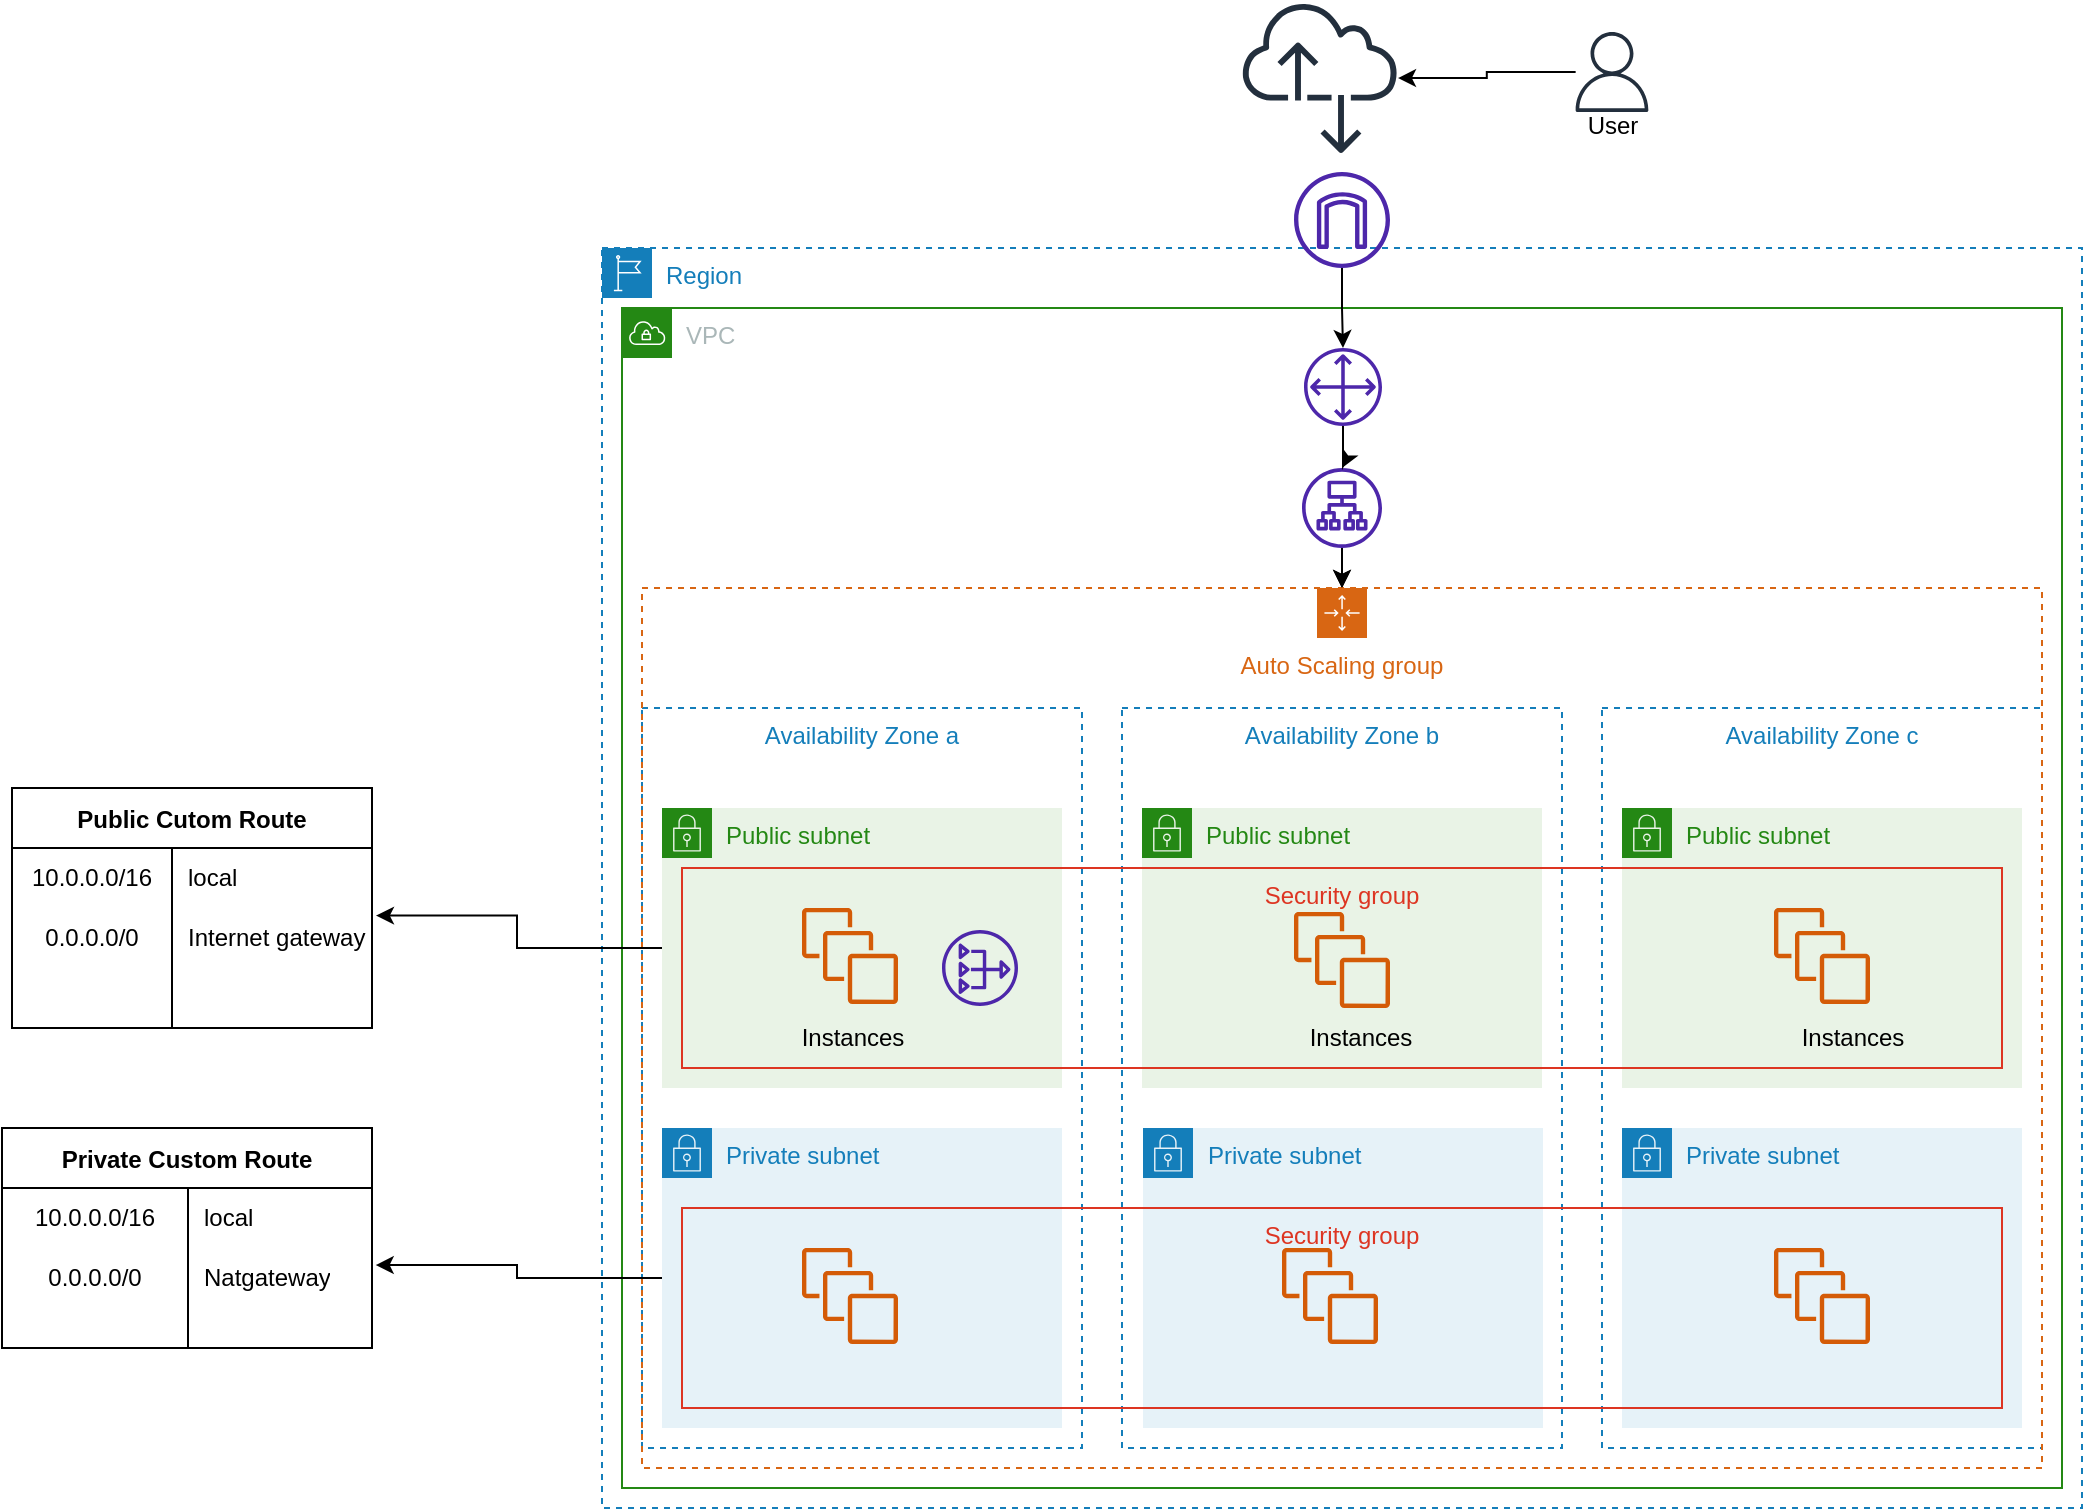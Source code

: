 <mxfile version="20.2.2" type="github"><diagram id="C4YInruX9NfUvWt5naqW" name="Page-1"><mxGraphModel dx="3395" dy="1648" grid="1" gridSize="10" guides="1" tooltips="1" connect="1" arrows="1" fold="1" page="1" pageScale="1" pageWidth="850" pageHeight="1100" math="0" shadow="0"><root><mxCell id="0"/><mxCell id="1" parent="0"/><mxCell id="SLX4sbrvr44mrmjOT9gi-1" value="Region" style="points=[[0,0],[0.25,0],[0.5,0],[0.75,0],[1,0],[1,0.25],[1,0.5],[1,0.75],[1,1],[0.75,1],[0.5,1],[0.25,1],[0,1],[0,0.75],[0,0.5],[0,0.25]];outlineConnect=0;gradientColor=none;html=1;whiteSpace=wrap;fontSize=12;fontStyle=0;container=1;pointerEvents=0;collapsible=0;recursiveResize=0;shape=mxgraph.aws4.group;grIcon=mxgraph.aws4.group_region;strokeColor=#147EBA;fillColor=none;verticalAlign=top;align=left;spacingLeft=30;fontColor=#147EBA;dashed=1;" parent="1" vertex="1"><mxGeometry x="70" y="170" width="740" height="630" as="geometry"/></mxCell><mxCell id="SLX4sbrvr44mrmjOT9gi-8" value="VPC" style="points=[[0,0],[0.25,0],[0.5,0],[0.75,0],[1,0],[1,0.25],[1,0.5],[1,0.75],[1,1],[0.75,1],[0.5,1],[0.25,1],[0,1],[0,0.75],[0,0.5],[0,0.25]];outlineConnect=0;gradientColor=none;html=1;whiteSpace=wrap;fontSize=12;fontStyle=0;container=1;pointerEvents=0;collapsible=0;recursiveResize=0;shape=mxgraph.aws4.group;grIcon=mxgraph.aws4.group_vpc;strokeColor=#248814;fillColor=none;verticalAlign=top;align=left;spacingLeft=30;fontColor=#AAB7B8;dashed=0;" parent="1" vertex="1"><mxGeometry x="80" y="200" width="720" height="590" as="geometry"/></mxCell><mxCell id="SLX4sbrvr44mrmjOT9gi-4" value="Availability Zone a" style="fillColor=none;strokeColor=#147EBA;dashed=1;verticalAlign=top;fontStyle=0;fontColor=#147EBA;" parent="SLX4sbrvr44mrmjOT9gi-8" vertex="1"><mxGeometry x="10" y="200" width="220" height="370" as="geometry"/></mxCell><mxCell id="SLX4sbrvr44mrmjOT9gi-12" value="Availability Zone c" style="fillColor=none;strokeColor=#147EBA;dashed=1;verticalAlign=top;fontStyle=0;fontColor=#147EBA;" parent="SLX4sbrvr44mrmjOT9gi-8" vertex="1"><mxGeometry x="490" y="200" width="220" height="370" as="geometry"/></mxCell><mxCell id="SLX4sbrvr44mrmjOT9gi-13" value="Availability Zone b" style="fillColor=none;strokeColor=#147EBA;dashed=1;verticalAlign=top;fontStyle=0;fontColor=#147EBA;" parent="SLX4sbrvr44mrmjOT9gi-8" vertex="1"><mxGeometry x="250" y="200" width="220" height="370" as="geometry"/></mxCell><mxCell id="4Ugbd8mVX99htb8gO4pj-81" style="edgeStyle=orthogonalEdgeStyle;rounded=0;orthogonalLoop=1;jettySize=auto;html=1;" parent="SLX4sbrvr44mrmjOT9gi-8" source="SLX4sbrvr44mrmjOT9gi-14" target="SLX4sbrvr44mrmjOT9gi-15" edge="1"><mxGeometry relative="1" as="geometry"/></mxCell><mxCell id="SLX4sbrvr44mrmjOT9gi-14" value="" style="sketch=0;outlineConnect=0;fontColor=#232F3E;gradientColor=none;fillColor=#4D27AA;strokeColor=none;dashed=0;verticalLabelPosition=bottom;verticalAlign=top;align=center;html=1;fontSize=12;fontStyle=0;aspect=fixed;pointerEvents=1;shape=mxgraph.aws4.application_load_balancer;" parent="SLX4sbrvr44mrmjOT9gi-8" vertex="1"><mxGeometry x="340" y="80" width="40" height="40" as="geometry"/></mxCell><mxCell id="SLX4sbrvr44mrmjOT9gi-15" value="Auto Scaling group" style="points=[[0,0],[0.25,0],[0.5,0],[0.75,0],[1,0],[1,0.25],[1,0.5],[1,0.75],[1,1],[0.75,1],[0.5,1],[0.25,1],[0,1],[0,0.75],[0,0.5],[0,0.25]];outlineConnect=0;gradientColor=none;html=1;whiteSpace=wrap;fontSize=12;fontStyle=0;container=1;pointerEvents=0;collapsible=0;recursiveResize=0;shape=mxgraph.aws4.groupCenter;grIcon=mxgraph.aws4.group_auto_scaling_group;grStroke=1;strokeColor=#D86613;fillColor=none;verticalAlign=top;align=center;fontColor=#D86613;dashed=1;spacingTop=25;" parent="SLX4sbrvr44mrmjOT9gi-8" vertex="1"><mxGeometry x="10" y="140" width="700" height="440" as="geometry"/></mxCell><mxCell id="4Ugbd8mVX99htb8gO4pj-83" value="Private subnet" style="points=[[0,0],[0.25,0],[0.5,0],[0.75,0],[1,0],[1,0.25],[1,0.5],[1,0.75],[1,1],[0.75,1],[0.5,1],[0.25,1],[0,1],[0,0.75],[0,0.5],[0,0.25]];outlineConnect=0;gradientColor=none;html=1;whiteSpace=wrap;fontSize=12;fontStyle=0;container=1;pointerEvents=0;collapsible=0;recursiveResize=0;shape=mxgraph.aws4.group;grIcon=mxgraph.aws4.group_security_group;grStroke=0;strokeColor=#147EBA;fillColor=#E6F2F8;verticalAlign=top;align=left;spacingLeft=30;fontColor=#147EBA;dashed=0;" parent="SLX4sbrvr44mrmjOT9gi-15" vertex="1"><mxGeometry x="250.5" y="270" width="200" height="150" as="geometry"/></mxCell><mxCell id="4Ugbd8mVX99htb8gO4pj-89" value="" style="sketch=0;outlineConnect=0;fontColor=#232F3E;gradientColor=none;fillColor=#D45B07;strokeColor=none;dashed=0;verticalLabelPosition=bottom;verticalAlign=top;align=center;html=1;fontSize=12;fontStyle=0;aspect=fixed;pointerEvents=1;shape=mxgraph.aws4.instances;" parent="4Ugbd8mVX99htb8gO4pj-83" vertex="1"><mxGeometry x="69.5" y="60" width="48" height="48" as="geometry"/></mxCell><mxCell id="SLX4sbrvr44mrmjOT9gi-18" value="Public subnet" style="points=[[0,0],[0.25,0],[0.5,0],[0.75,0],[1,0],[1,0.25],[1,0.5],[1,0.75],[1,1],[0.75,1],[0.5,1],[0.25,1],[0,1],[0,0.75],[0,0.5],[0,0.25]];outlineConnect=0;gradientColor=none;html=1;whiteSpace=wrap;fontSize=12;fontStyle=0;container=1;pointerEvents=0;collapsible=0;recursiveResize=0;shape=mxgraph.aws4.group;grIcon=mxgraph.aws4.group_security_group;grStroke=0;strokeColor=#248814;fillColor=#E9F3E6;verticalAlign=top;align=left;spacingLeft=30;fontColor=#248814;dashed=0;" parent="SLX4sbrvr44mrmjOT9gi-8" vertex="1"><mxGeometry x="20" y="250" width="200" height="140" as="geometry"/></mxCell><mxCell id="SLX4sbrvr44mrmjOT9gi-21" value="Public subnet" style="points=[[0,0],[0.25,0],[0.5,0],[0.75,0],[1,0],[1,0.25],[1,0.5],[1,0.75],[1,1],[0.75,1],[0.5,1],[0.25,1],[0,1],[0,0.75],[0,0.5],[0,0.25]];outlineConnect=0;gradientColor=none;html=1;whiteSpace=wrap;fontSize=12;fontStyle=0;container=1;pointerEvents=0;collapsible=0;recursiveResize=0;shape=mxgraph.aws4.group;grIcon=mxgraph.aws4.group_security_group;grStroke=0;strokeColor=#248814;fillColor=#E9F3E6;verticalAlign=top;align=left;spacingLeft=30;fontColor=#248814;dashed=0;" parent="SLX4sbrvr44mrmjOT9gi-8" vertex="1"><mxGeometry x="500" y="250" width="200" height="140" as="geometry"/></mxCell><mxCell id="SLX4sbrvr44mrmjOT9gi-70" value="" style="sketch=0;outlineConnect=0;fontColor=#232F3E;gradientColor=none;fillColor=#D45B07;strokeColor=none;dashed=0;verticalLabelPosition=bottom;verticalAlign=top;align=center;html=1;fontSize=12;fontStyle=0;aspect=fixed;pointerEvents=1;shape=mxgraph.aws4.instances;" parent="SLX4sbrvr44mrmjOT9gi-21" vertex="1"><mxGeometry x="76" y="50" width="48" height="48" as="geometry"/></mxCell><mxCell id="SLX4sbrvr44mrmjOT9gi-22" value="Public subnet" style="points=[[0,0],[0.25,0],[0.5,0],[0.75,0],[1,0],[1,0.25],[1,0.5],[1,0.75],[1,1],[0.75,1],[0.5,1],[0.25,1],[0,1],[0,0.75],[0,0.5],[0,0.25]];outlineConnect=0;gradientColor=none;html=1;whiteSpace=wrap;fontSize=12;fontStyle=0;container=1;pointerEvents=0;collapsible=0;recursiveResize=0;shape=mxgraph.aws4.group;grIcon=mxgraph.aws4.group_security_group;grStroke=0;strokeColor=#248814;fillColor=#E9F3E6;verticalAlign=top;align=left;spacingLeft=30;fontColor=#248814;dashed=0;" parent="SLX4sbrvr44mrmjOT9gi-8" vertex="1"><mxGeometry x="260" y="250" width="200" height="140" as="geometry"/></mxCell><mxCell id="SLX4sbrvr44mrmjOT9gi-69" value="" style="sketch=0;outlineConnect=0;fontColor=#232F3E;gradientColor=none;fillColor=#D45B07;strokeColor=none;dashed=0;verticalLabelPosition=bottom;verticalAlign=top;align=center;html=1;fontSize=12;fontStyle=0;aspect=fixed;pointerEvents=1;shape=mxgraph.aws4.instances;" parent="SLX4sbrvr44mrmjOT9gi-22" vertex="1"><mxGeometry x="76" y="52" width="48" height="48" as="geometry"/></mxCell><mxCell id="SLX4sbrvr44mrmjOT9gi-62" value="" style="endArrow=classic;html=1;rounded=0;entryX=0.5;entryY=0;entryDx=0;entryDy=0;" parent="SLX4sbrvr44mrmjOT9gi-8" source="SLX4sbrvr44mrmjOT9gi-14" target="SLX4sbrvr44mrmjOT9gi-15" edge="1"><mxGeometry width="50" height="50" relative="1" as="geometry"><mxPoint x="380" y="100" as="sourcePoint"/><mxPoint x="430" y="50" as="targetPoint"/></mxGeometry></mxCell><mxCell id="SLX4sbrvr44mrmjOT9gi-68" value="" style="sketch=0;outlineConnect=0;fontColor=#232F3E;gradientColor=none;fillColor=#D45B07;strokeColor=none;dashed=0;verticalLabelPosition=bottom;verticalAlign=top;align=center;html=1;fontSize=12;fontStyle=0;aspect=fixed;pointerEvents=1;shape=mxgraph.aws4.instances;" parent="SLX4sbrvr44mrmjOT9gi-8" vertex="1"><mxGeometry x="90" y="300" width="48" height="48" as="geometry"/></mxCell><mxCell id="4Ugbd8mVX99htb8gO4pj-55" value="" style="edgeStyle=orthogonalEdgeStyle;rounded=0;orthogonalLoop=1;jettySize=auto;html=1;" parent="SLX4sbrvr44mrmjOT9gi-8" source="4Ugbd8mVX99htb8gO4pj-54" target="SLX4sbrvr44mrmjOT9gi-14" edge="1"><mxGeometry relative="1" as="geometry"/></mxCell><mxCell id="4Ugbd8mVX99htb8gO4pj-54" value="" style="sketch=0;outlineConnect=0;fontColor=#232F3E;gradientColor=none;fillColor=#4D27AA;strokeColor=none;dashed=0;verticalLabelPosition=bottom;verticalAlign=top;align=center;html=1;fontSize=12;fontStyle=0;aspect=fixed;pointerEvents=1;shape=mxgraph.aws4.customer_gateway;" parent="SLX4sbrvr44mrmjOT9gi-8" vertex="1"><mxGeometry x="341" y="20" width="39" height="39" as="geometry"/></mxCell><mxCell id="4Ugbd8mVX99htb8gO4pj-82" value="Private subnet" style="points=[[0,0],[0.25,0],[0.5,0],[0.75,0],[1,0],[1,0.25],[1,0.5],[1,0.75],[1,1],[0.75,1],[0.5,1],[0.25,1],[0,1],[0,0.75],[0,0.5],[0,0.25]];outlineConnect=0;gradientColor=none;html=1;whiteSpace=wrap;fontSize=12;fontStyle=0;container=1;pointerEvents=0;collapsible=0;recursiveResize=0;shape=mxgraph.aws4.group;grIcon=mxgraph.aws4.group_security_group;grStroke=0;strokeColor=#147EBA;fillColor=#E6F2F8;verticalAlign=top;align=left;spacingLeft=30;fontColor=#147EBA;dashed=0;" parent="SLX4sbrvr44mrmjOT9gi-8" vertex="1"><mxGeometry x="20" y="410" width="200" height="150" as="geometry"/></mxCell><mxCell id="4Ugbd8mVX99htb8gO4pj-84" value="Private subnet" style="points=[[0,0],[0.25,0],[0.5,0],[0.75,0],[1,0],[1,0.25],[1,0.5],[1,0.75],[1,1],[0.75,1],[0.5,1],[0.25,1],[0,1],[0,0.75],[0,0.5],[0,0.25]];outlineConnect=0;gradientColor=none;html=1;whiteSpace=wrap;fontSize=12;fontStyle=0;container=1;pointerEvents=0;collapsible=0;recursiveResize=0;shape=mxgraph.aws4.group;grIcon=mxgraph.aws4.group_security_group;grStroke=0;strokeColor=#147EBA;fillColor=#E6F2F8;verticalAlign=top;align=left;spacingLeft=30;fontColor=#147EBA;dashed=0;" parent="SLX4sbrvr44mrmjOT9gi-8" vertex="1"><mxGeometry x="500" y="410" width="200" height="150" as="geometry"/></mxCell><mxCell id="4Ugbd8mVX99htb8gO4pj-88" value="" style="sketch=0;outlineConnect=0;fontColor=#232F3E;gradientColor=none;fillColor=#D45B07;strokeColor=none;dashed=0;verticalLabelPosition=bottom;verticalAlign=top;align=center;html=1;fontSize=12;fontStyle=0;aspect=fixed;pointerEvents=1;shape=mxgraph.aws4.instances;" parent="4Ugbd8mVX99htb8gO4pj-84" vertex="1"><mxGeometry x="76" y="60" width="48" height="48" as="geometry"/></mxCell><mxCell id="4Ugbd8mVX99htb8gO4pj-87" value="" style="sketch=0;outlineConnect=0;fontColor=#232F3E;gradientColor=none;fillColor=#D45B07;strokeColor=none;dashed=0;verticalLabelPosition=bottom;verticalAlign=top;align=center;html=1;fontSize=12;fontStyle=0;aspect=fixed;pointerEvents=1;shape=mxgraph.aws4.instances;" parent="SLX4sbrvr44mrmjOT9gi-8" vertex="1"><mxGeometry x="90" y="470" width="48" height="48" as="geometry"/></mxCell><mxCell id="4Ugbd8mVX99htb8gO4pj-101" value="Security group" style="fillColor=none;strokeColor=#DD3522;verticalAlign=top;fontStyle=0;fontColor=#DD3522;" parent="SLX4sbrvr44mrmjOT9gi-8" vertex="1"><mxGeometry x="30" y="450" width="660" height="100" as="geometry"/></mxCell><mxCell id="4Ugbd8mVX99htb8gO4pj-53" value="" style="edgeStyle=orthogonalEdgeStyle;rounded=0;orthogonalLoop=1;jettySize=auto;html=1;" parent="1" source="SLX4sbrvr44mrmjOT9gi-53" target="4Ugbd8mVX99htb8gO4pj-2" edge="1"><mxGeometry relative="1" as="geometry"/></mxCell><mxCell id="SLX4sbrvr44mrmjOT9gi-53" value="" style="sketch=0;outlineConnect=0;fontColor=#232F3E;gradientColor=none;fillColor=#232F3D;strokeColor=none;dashed=0;verticalLabelPosition=bottom;verticalAlign=top;align=center;html=1;fontSize=12;fontStyle=0;aspect=fixed;pointerEvents=1;shape=mxgraph.aws4.user;" parent="1" vertex="1"><mxGeometry x="555" y="62" width="40" height="40" as="geometry"/></mxCell><mxCell id="SLX4sbrvr44mrmjOT9gi-64" value="User" style="text;html=1;align=center;verticalAlign=middle;resizable=0;points=[];autosize=1;strokeColor=none;fillColor=none;" parent="1" vertex="1"><mxGeometry x="550" y="94" width="50" height="30" as="geometry"/></mxCell><mxCell id="SLX4sbrvr44mrmjOT9gi-72" value="Security group" style="fillColor=none;strokeColor=#DD3522;verticalAlign=top;fontStyle=0;fontColor=#DD3522;" parent="1" vertex="1"><mxGeometry x="110" y="480" width="660" height="100" as="geometry"/></mxCell><mxCell id="SLX4sbrvr44mrmjOT9gi-73" style="edgeStyle=none;rounded=0;orthogonalLoop=1;jettySize=auto;html=1;exitX=0.5;exitY=0;exitDx=0;exitDy=0;" parent="1" source="SLX4sbrvr44mrmjOT9gi-72" target="SLX4sbrvr44mrmjOT9gi-72" edge="1"><mxGeometry relative="1" as="geometry"/></mxCell><mxCell id="SLX4sbrvr44mrmjOT9gi-74" value="Instances" style="text;html=1;align=center;verticalAlign=middle;resizable=0;points=[];autosize=1;strokeColor=none;fillColor=none;" parent="1" vertex="1"><mxGeometry x="160" y="550" width="70" height="30" as="geometry"/></mxCell><mxCell id="SLX4sbrvr44mrmjOT9gi-75" value="Instances" style="text;html=1;align=center;verticalAlign=middle;resizable=0;points=[];autosize=1;strokeColor=none;fillColor=none;" parent="1" vertex="1"><mxGeometry x="660" y="550" width="70" height="30" as="geometry"/></mxCell><mxCell id="SLX4sbrvr44mrmjOT9gi-76" value="Instances" style="text;html=1;align=center;verticalAlign=middle;resizable=0;points=[];autosize=1;strokeColor=none;fillColor=none;" parent="1" vertex="1"><mxGeometry x="414" y="550" width="70" height="30" as="geometry"/></mxCell><mxCell id="4Ugbd8mVX99htb8gO4pj-80" value="" style="edgeStyle=orthogonalEdgeStyle;rounded=0;orthogonalLoop=1;jettySize=auto;html=1;" parent="1" source="4Ugbd8mVX99htb8gO4pj-1" target="4Ugbd8mVX99htb8gO4pj-54" edge="1"><mxGeometry relative="1" as="geometry"><Array as="points"/></mxGeometry></mxCell><mxCell id="4Ugbd8mVX99htb8gO4pj-1" value="" style="sketch=0;outlineConnect=0;fontColor=#232F3E;gradientColor=none;fillColor=#4D27AA;strokeColor=none;dashed=0;verticalLabelPosition=bottom;verticalAlign=top;align=center;html=1;fontSize=12;fontStyle=0;aspect=fixed;pointerEvents=1;shape=mxgraph.aws4.internet_gateway;" parent="1" vertex="1"><mxGeometry x="416" y="132" width="48" height="48" as="geometry"/></mxCell><mxCell id="4Ugbd8mVX99htb8gO4pj-2" value="" style="sketch=0;outlineConnect=0;fontColor=#232F3E;gradientColor=none;fillColor=#232F3D;strokeColor=none;dashed=0;verticalLabelPosition=bottom;verticalAlign=top;align=center;html=1;fontSize=12;fontStyle=0;aspect=fixed;pointerEvents=1;shape=mxgraph.aws4.internet_alt2;" parent="1" vertex="1"><mxGeometry x="390" y="46" width="78" height="78" as="geometry"/></mxCell><mxCell id="4Ugbd8mVX99htb8gO4pj-57" value="Public Cutom Route" style="shape=table;startSize=30;container=1;collapsible=0;childLayout=tableLayout;fixedRows=1;rowLines=0;fontStyle=1;" parent="1" vertex="1"><mxGeometry x="-225" y="440" width="180" height="120" as="geometry"/></mxCell><mxCell id="4Ugbd8mVX99htb8gO4pj-58" value="" style="shape=tableRow;horizontal=0;startSize=0;swimlaneHead=0;swimlaneBody=0;top=0;left=0;bottom=0;right=0;collapsible=0;dropTarget=0;fillColor=none;points=[[0,0.5],[1,0.5]];portConstraint=eastwest;" parent="4Ugbd8mVX99htb8gO4pj-57" vertex="1"><mxGeometry y="30" width="180" height="30" as="geometry"/></mxCell><mxCell id="4Ugbd8mVX99htb8gO4pj-59" value="10.0.0.0/16" style="shape=partialRectangle;html=1;whiteSpace=wrap;connectable=0;fillColor=none;top=0;left=0;bottom=0;right=0;overflow=hidden;pointerEvents=1;" parent="4Ugbd8mVX99htb8gO4pj-58" vertex="1"><mxGeometry width="80" height="30" as="geometry"><mxRectangle width="80" height="30" as="alternateBounds"/></mxGeometry></mxCell><mxCell id="4Ugbd8mVX99htb8gO4pj-60" value="local" style="shape=partialRectangle;html=1;whiteSpace=wrap;connectable=0;fillColor=none;top=0;left=0;bottom=0;right=0;align=left;spacingLeft=6;overflow=hidden;" parent="4Ugbd8mVX99htb8gO4pj-58" vertex="1"><mxGeometry x="80" width="100" height="30" as="geometry"><mxRectangle width="100" height="30" as="alternateBounds"/></mxGeometry></mxCell><mxCell id="4Ugbd8mVX99htb8gO4pj-61" value="" style="shape=tableRow;horizontal=0;startSize=0;swimlaneHead=0;swimlaneBody=0;top=0;left=0;bottom=0;right=0;collapsible=0;dropTarget=0;fillColor=none;points=[[0,0.5],[1,0.5]];portConstraint=eastwest;" parent="4Ugbd8mVX99htb8gO4pj-57" vertex="1"><mxGeometry y="60" width="180" height="30" as="geometry"/></mxCell><mxCell id="4Ugbd8mVX99htb8gO4pj-62" value="0.0.0.0/0" style="shape=partialRectangle;html=1;whiteSpace=wrap;connectable=0;fillColor=none;top=0;left=0;bottom=0;right=0;overflow=hidden;" parent="4Ugbd8mVX99htb8gO4pj-61" vertex="1"><mxGeometry width="80" height="30" as="geometry"><mxRectangle width="80" height="30" as="alternateBounds"/></mxGeometry></mxCell><mxCell id="4Ugbd8mVX99htb8gO4pj-63" value="Internet gateway" style="shape=partialRectangle;html=1;whiteSpace=wrap;connectable=0;fillColor=none;top=0;left=0;bottom=0;right=0;align=left;spacingLeft=6;overflow=hidden;" parent="4Ugbd8mVX99htb8gO4pj-61" vertex="1"><mxGeometry x="80" width="100" height="30" as="geometry"><mxRectangle width="100" height="30" as="alternateBounds"/></mxGeometry></mxCell><mxCell id="4Ugbd8mVX99htb8gO4pj-64" value="" style="shape=tableRow;horizontal=0;startSize=0;swimlaneHead=0;swimlaneBody=0;top=0;left=0;bottom=0;right=0;collapsible=0;dropTarget=0;fillColor=none;points=[[0,0.5],[1,0.5]];portConstraint=eastwest;" parent="4Ugbd8mVX99htb8gO4pj-57" vertex="1"><mxGeometry y="90" width="180" height="30" as="geometry"/></mxCell><mxCell id="4Ugbd8mVX99htb8gO4pj-65" value="" style="shape=partialRectangle;html=1;whiteSpace=wrap;connectable=0;fillColor=none;top=0;left=0;bottom=0;right=0;overflow=hidden;" parent="4Ugbd8mVX99htb8gO4pj-64" vertex="1"><mxGeometry width="80" height="30" as="geometry"><mxRectangle width="80" height="30" as="alternateBounds"/></mxGeometry></mxCell><mxCell id="4Ugbd8mVX99htb8gO4pj-66" value="" style="shape=partialRectangle;html=1;whiteSpace=wrap;connectable=0;fillColor=none;top=0;left=0;bottom=0;right=0;align=left;spacingLeft=6;overflow=hidden;" parent="4Ugbd8mVX99htb8gO4pj-64" vertex="1"><mxGeometry x="80" width="100" height="30" as="geometry"><mxRectangle width="100" height="30" as="alternateBounds"/></mxGeometry></mxCell><mxCell id="4Ugbd8mVX99htb8gO4pj-79" style="edgeStyle=orthogonalEdgeStyle;rounded=0;orthogonalLoop=1;jettySize=auto;html=1;entryX=1.011;entryY=0.127;entryDx=0;entryDy=0;entryPerimeter=0;" parent="1" source="SLX4sbrvr44mrmjOT9gi-18" target="4Ugbd8mVX99htb8gO4pj-61" edge="1"><mxGeometry relative="1" as="geometry"><mxPoint x="-30" y="525" as="targetPoint"/></mxGeometry></mxCell><mxCell id="4Ugbd8mVX99htb8gO4pj-90" value="" style="sketch=0;outlineConnect=0;fontColor=#232F3E;gradientColor=none;fillColor=#4D27AA;strokeColor=none;dashed=0;verticalLabelPosition=bottom;verticalAlign=top;align=center;html=1;fontSize=12;fontStyle=0;aspect=fixed;pointerEvents=1;shape=mxgraph.aws4.nat_gateway;" parent="1" vertex="1"><mxGeometry x="240" y="511" width="38" height="38" as="geometry"/></mxCell><mxCell id="4Ugbd8mVX99htb8gO4pj-91" value="Private Custom Route" style="shape=table;startSize=30;container=1;collapsible=0;childLayout=tableLayout;fixedRows=1;rowLines=0;fontStyle=1;" parent="1" vertex="1"><mxGeometry x="-230" y="610" width="185" height="110" as="geometry"/></mxCell><mxCell id="4Ugbd8mVX99htb8gO4pj-92" value="" style="shape=tableRow;horizontal=0;startSize=0;swimlaneHead=0;swimlaneBody=0;top=0;left=0;bottom=0;right=0;collapsible=0;dropTarget=0;fillColor=none;points=[[0,0.5],[1,0.5]];portConstraint=eastwest;" parent="4Ugbd8mVX99htb8gO4pj-91" vertex="1"><mxGeometry y="30" width="185" height="30" as="geometry"/></mxCell><mxCell id="4Ugbd8mVX99htb8gO4pj-93" value="10.0.0.0/16" style="shape=partialRectangle;html=1;whiteSpace=wrap;connectable=0;fillColor=none;top=0;left=0;bottom=0;right=0;overflow=hidden;pointerEvents=1;" parent="4Ugbd8mVX99htb8gO4pj-92" vertex="1"><mxGeometry width="93" height="30" as="geometry"><mxRectangle width="93" height="30" as="alternateBounds"/></mxGeometry></mxCell><mxCell id="4Ugbd8mVX99htb8gO4pj-94" value="local" style="shape=partialRectangle;html=1;whiteSpace=wrap;connectable=0;fillColor=none;top=0;left=0;bottom=0;right=0;align=left;spacingLeft=6;overflow=hidden;" parent="4Ugbd8mVX99htb8gO4pj-92" vertex="1"><mxGeometry x="93" width="92" height="30" as="geometry"><mxRectangle width="92" height="30" as="alternateBounds"/></mxGeometry></mxCell><mxCell id="4Ugbd8mVX99htb8gO4pj-95" value="" style="shape=tableRow;horizontal=0;startSize=0;swimlaneHead=0;swimlaneBody=0;top=0;left=0;bottom=0;right=0;collapsible=0;dropTarget=0;fillColor=none;points=[[0,0.5],[1,0.5]];portConstraint=eastwest;" parent="4Ugbd8mVX99htb8gO4pj-91" vertex="1"><mxGeometry y="60" width="185" height="30" as="geometry"/></mxCell><mxCell id="4Ugbd8mVX99htb8gO4pj-96" value="0.0.0.0/0" style="shape=partialRectangle;html=1;whiteSpace=wrap;connectable=0;fillColor=none;top=0;left=0;bottom=0;right=0;overflow=hidden;" parent="4Ugbd8mVX99htb8gO4pj-95" vertex="1"><mxGeometry width="93" height="30" as="geometry"><mxRectangle width="93" height="30" as="alternateBounds"/></mxGeometry></mxCell><mxCell id="4Ugbd8mVX99htb8gO4pj-97" value="Natgateway" style="shape=partialRectangle;html=1;whiteSpace=wrap;connectable=0;fillColor=none;top=0;left=0;bottom=0;right=0;align=left;spacingLeft=6;overflow=hidden;" parent="4Ugbd8mVX99htb8gO4pj-95" vertex="1"><mxGeometry x="93" width="92" height="30" as="geometry"><mxRectangle width="92" height="30" as="alternateBounds"/></mxGeometry></mxCell><mxCell id="4Ugbd8mVX99htb8gO4pj-98" value="" style="shape=tableRow;horizontal=0;startSize=0;swimlaneHead=0;swimlaneBody=0;top=0;left=0;bottom=0;right=0;collapsible=0;dropTarget=0;fillColor=none;points=[[0,0.5],[1,0.5]];portConstraint=eastwest;" parent="4Ugbd8mVX99htb8gO4pj-91" vertex="1"><mxGeometry y="90" width="185" height="20" as="geometry"/></mxCell><mxCell id="4Ugbd8mVX99htb8gO4pj-99" value="" style="shape=partialRectangle;html=1;whiteSpace=wrap;connectable=0;fillColor=none;top=0;left=0;bottom=0;right=0;overflow=hidden;" parent="4Ugbd8mVX99htb8gO4pj-98" vertex="1"><mxGeometry width="93" height="20" as="geometry"><mxRectangle width="93" height="20" as="alternateBounds"/></mxGeometry></mxCell><mxCell id="4Ugbd8mVX99htb8gO4pj-100" value="" style="shape=partialRectangle;html=1;whiteSpace=wrap;connectable=0;fillColor=none;top=0;left=0;bottom=0;right=0;align=left;spacingLeft=6;overflow=hidden;" parent="4Ugbd8mVX99htb8gO4pj-98" vertex="1"><mxGeometry x="93" width="92" height="20" as="geometry"><mxRectangle width="92" height="20" as="alternateBounds"/></mxGeometry></mxCell><mxCell id="4Ugbd8mVX99htb8gO4pj-102" style="edgeStyle=orthogonalEdgeStyle;rounded=0;orthogonalLoop=1;jettySize=auto;html=1;entryX=1.01;entryY=0.284;entryDx=0;entryDy=0;entryPerimeter=0;" parent="1" source="4Ugbd8mVX99htb8gO4pj-82" target="4Ugbd8mVX99htb8gO4pj-95" edge="1"><mxGeometry relative="1" as="geometry"/></mxCell></root></mxGraphModel></diagram></mxfile>